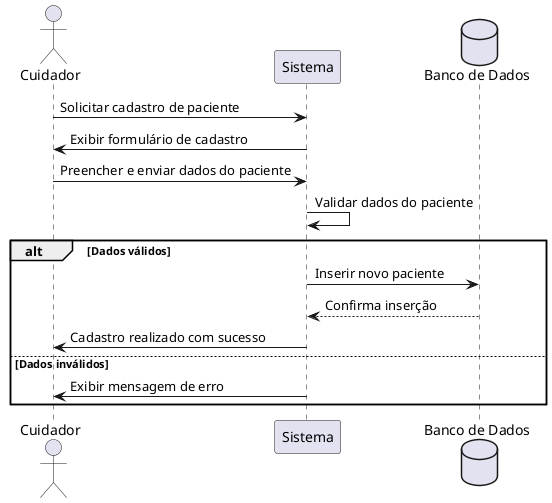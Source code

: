 @startuml
actor Cuidador

participant "Sistema" as Sistema
database "Banco de Dados" as BD

Cuidador -> Sistema : Solicitar cadastro de paciente
Sistema -> Cuidador : Exibir formulário de cadastro
Cuidador -> Sistema : Preencher e enviar dados do paciente
Sistema -> Sistema : Validar dados do paciente
alt Dados válidos
    Sistema -> BD : Inserir novo paciente
    BD --> Sistema : Confirma inserção
    Sistema -> Cuidador : Cadastro realizado com sucesso
else Dados inválidos
    Sistema -> Cuidador : Exibir mensagem de erro
end

@enduml
